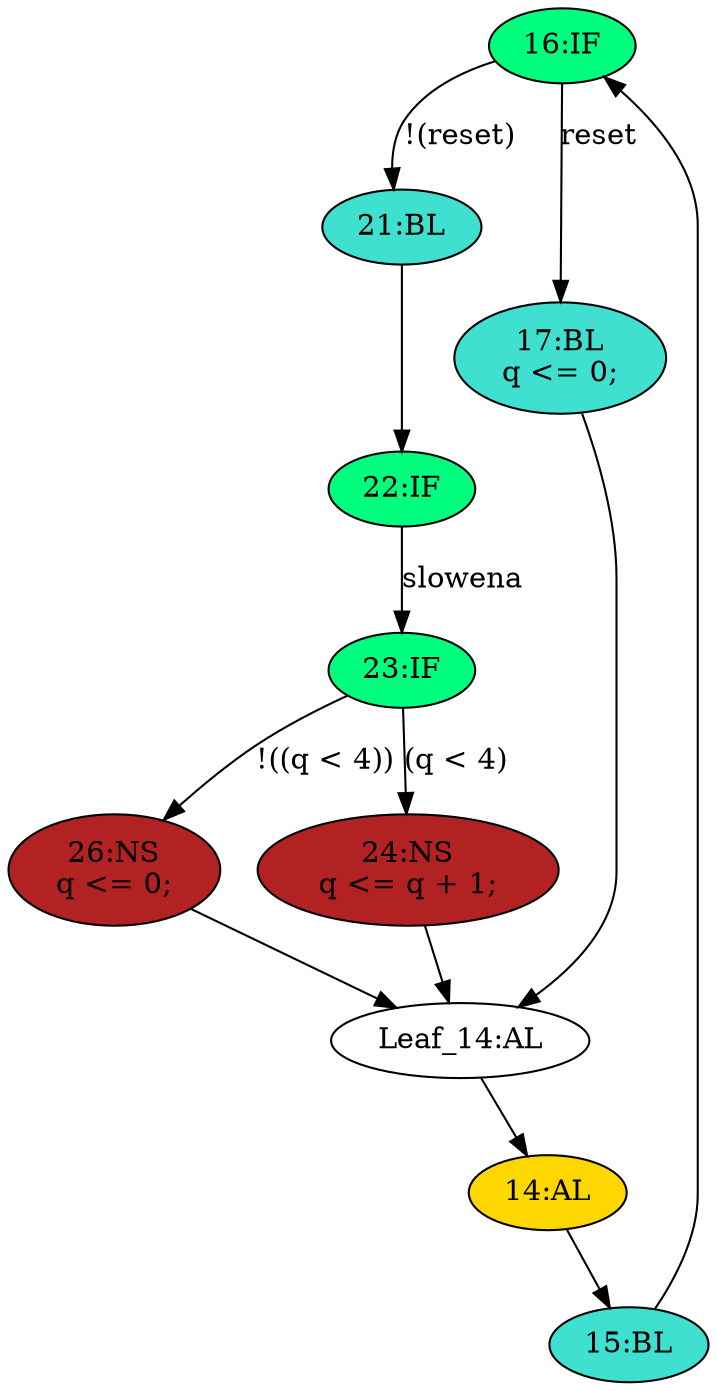 strict digraph "compose( ,  )" {
	node [label="\N"];
	"16:IF"	[ast="<pyverilog.vparser.ast.IfStatement object at 0x7f39e3e56910>",
		fillcolor=springgreen,
		label="16:IF",
		statements="[]",
		style=filled,
		typ=IfStatement];
	"21:BL"	[ast="<pyverilog.vparser.ast.Block object at 0x7f39e3e56bd0>",
		fillcolor=turquoise,
		label="21:BL",
		statements="[]",
		style=filled,
		typ=Block];
	"16:IF" -> "21:BL"	[cond="['reset']",
		label="!(reset)",
		lineno=16];
	"17:BL"	[ast="<pyverilog.vparser.ast.Block object at 0x7f39e3f35410>",
		fillcolor=turquoise,
		label="17:BL
q <= 0;",
		statements="[<pyverilog.vparser.ast.NonblockingSubstitution object at 0x7f39e3e56810>]",
		style=filled,
		typ=Block];
	"16:IF" -> "17:BL"	[cond="['reset']",
		label=reset,
		lineno=16];
	"22:IF"	[ast="<pyverilog.vparser.ast.IfStatement object at 0x7f39e3ea34d0>",
		fillcolor=springgreen,
		label="22:IF",
		statements="[]",
		style=filled,
		typ=IfStatement];
	"23:IF"	[ast="<pyverilog.vparser.ast.IfStatement object at 0x7f39e3e4e4d0>",
		fillcolor=springgreen,
		label="23:IF",
		statements="[]",
		style=filled,
		typ=IfStatement];
	"22:IF" -> "23:IF"	[cond="['slowena']",
		label=slowena,
		lineno=22];
	"21:BL" -> "22:IF"	[cond="[]",
		lineno=None];
	"26:NS"	[ast="<pyverilog.vparser.ast.NonblockingSubstitution object at 0x7f39e3eb1050>",
		fillcolor=firebrick,
		label="26:NS
q <= 0;",
		statements="[<pyverilog.vparser.ast.NonblockingSubstitution object at 0x7f39e3eb1050>]",
		style=filled,
		typ=NonblockingSubstitution];
	"23:IF" -> "26:NS"	[cond="['q']",
		label="!((q < 4))",
		lineno=23];
	"24:NS"	[ast="<pyverilog.vparser.ast.NonblockingSubstitution object at 0x7f39e3eb1150>",
		fillcolor=firebrick,
		label="24:NS
q <= q + 1;",
		statements="[<pyverilog.vparser.ast.NonblockingSubstitution object at 0x7f39e3eb1150>]",
		style=filled,
		typ=NonblockingSubstitution];
	"23:IF" -> "24:NS"	[cond="['q']",
		label="(q < 4)",
		lineno=23];
	"Leaf_14:AL"	[def_var="['q']",
		label="Leaf_14:AL"];
	"17:BL" -> "Leaf_14:AL"	[cond="[]",
		lineno=None];
	"15:BL"	[ast="<pyverilog.vparser.ast.Block object at 0x7f39e3f350d0>",
		fillcolor=turquoise,
		label="15:BL",
		statements="[]",
		style=filled,
		typ=Block];
	"15:BL" -> "16:IF"	[cond="[]",
		lineno=None];
	"14:AL"	[ast="<pyverilog.vparser.ast.Always object at 0x7f39e3f35390>",
		clk_sens=True,
		fillcolor=gold,
		label="14:AL",
		sens="['clk']",
		statements="[]",
		style=filled,
		typ=Always,
		use_var="['q', 'reset', 'slowena']"];
	"14:AL" -> "15:BL"	[cond="[]",
		lineno=None];
	"26:NS" -> "Leaf_14:AL"	[cond="[]",
		lineno=None];
	"24:NS" -> "Leaf_14:AL"	[cond="[]",
		lineno=None];
	"Leaf_14:AL" -> "14:AL";
}
